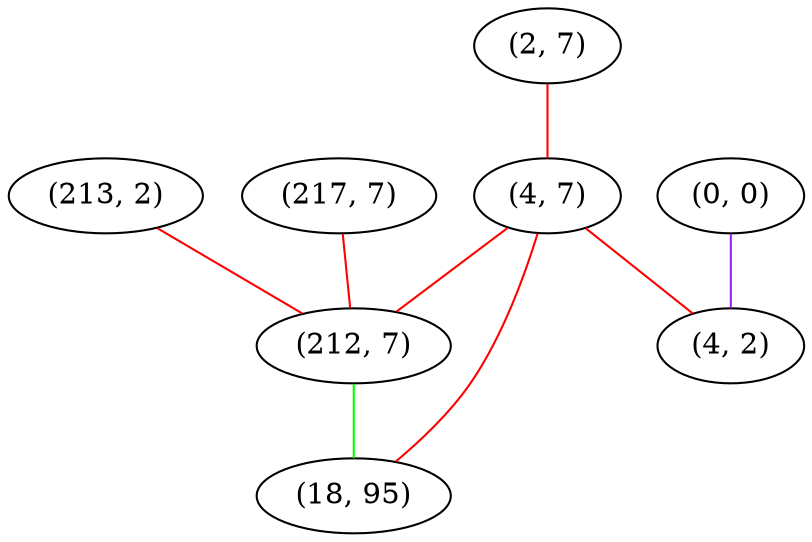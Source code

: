 graph "" {
"(2, 7)";
"(4, 7)";
"(0, 0)";
"(213, 2)";
"(217, 7)";
"(212, 7)";
"(18, 95)";
"(4, 2)";
"(2, 7)" -- "(4, 7)"  [color=red, key=0, weight=1];
"(4, 7)" -- "(18, 95)"  [color=red, key=0, weight=1];
"(4, 7)" -- "(212, 7)"  [color=red, key=0, weight=1];
"(4, 7)" -- "(4, 2)"  [color=red, key=0, weight=1];
"(0, 0)" -- "(4, 2)"  [color=purple, key=0, weight=4];
"(213, 2)" -- "(212, 7)"  [color=red, key=0, weight=1];
"(217, 7)" -- "(212, 7)"  [color=red, key=0, weight=1];
"(212, 7)" -- "(18, 95)"  [color=green, key=0, weight=2];
}
